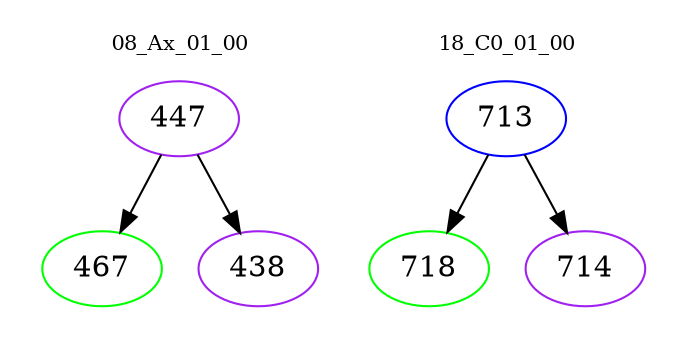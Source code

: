digraph{
subgraph cluster_0 {
color = white
label = "08_Ax_01_00";
fontsize=10;
T0_447 [label="447", color="purple"]
T0_447 -> T0_467 [color="black"]
T0_467 [label="467", color="green"]
T0_447 -> T0_438 [color="black"]
T0_438 [label="438", color="purple"]
}
subgraph cluster_1 {
color = white
label = "18_C0_01_00";
fontsize=10;
T1_713 [label="713", color="blue"]
T1_713 -> T1_718 [color="black"]
T1_718 [label="718", color="green"]
T1_713 -> T1_714 [color="black"]
T1_714 [label="714", color="purple"]
}
}
